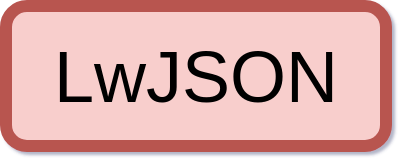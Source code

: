 <mxfile version="12.3.2" type="device" pages="1"><diagram id="I-N_G4gh3ujyhIfbbh0O" name="Page-1"><mxGraphModel dx="344" dy="196" grid="1" gridSize="5" guides="1" tooltips="1" connect="1" arrows="1" fold="1" page="1" pageScale="1" pageWidth="850" pageHeight="1100" math="0" shadow="1"><root><mxCell id="0"/><mxCell id="1" parent="0"/><mxCell id="gpeYdV3OegKTeFsd0RAC-1" value="LwJSON" style="rounded=1;whiteSpace=wrap;html=1;strokeWidth=6;fontSize=36;fillColor=#f8cecc;strokeColor=#b85450;shadow=0;" vertex="1" parent="1"><mxGeometry x="345" y="245" width="190" height="70" as="geometry"/></mxCell></root></mxGraphModel></diagram></mxfile>